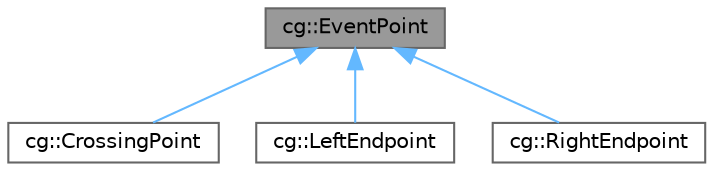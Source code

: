 digraph "cg::EventPoint"
{
 // LATEX_PDF_SIZE
  bgcolor="transparent";
  edge [fontname=Helvetica,fontsize=10,labelfontname=Helvetica,labelfontsize=10];
  node [fontname=Helvetica,fontsize=10,shape=box,height=0.2,width=0.4];
  Node1 [id="Node000001",label="cg::EventPoint",height=0.2,width=0.4,color="gray40", fillcolor="grey60", style="filled", fontcolor="black",tooltip=" "];
  Node1 -> Node2 [id="edge1_Node000001_Node000002",dir="back",color="steelblue1",style="solid",tooltip=" "];
  Node2 [id="Node000002",label="cg::CrossingPoint",height=0.2,width=0.4,color="gray40", fillcolor="white", style="filled",URL="$classcg_1_1_crossing_point.html",tooltip=" "];
  Node1 -> Node3 [id="edge2_Node000001_Node000003",dir="back",color="steelblue1",style="solid",tooltip=" "];
  Node3 [id="Node000003",label="cg::LeftEndpoint",height=0.2,width=0.4,color="gray40", fillcolor="white", style="filled",URL="$classcg_1_1_left_endpoint.html",tooltip=" "];
  Node1 -> Node4 [id="edge3_Node000001_Node000004",dir="back",color="steelblue1",style="solid",tooltip=" "];
  Node4 [id="Node000004",label="cg::RightEndpoint",height=0.2,width=0.4,color="gray40", fillcolor="white", style="filled",URL="$classcg_1_1_right_endpoint.html",tooltip=" "];
}
